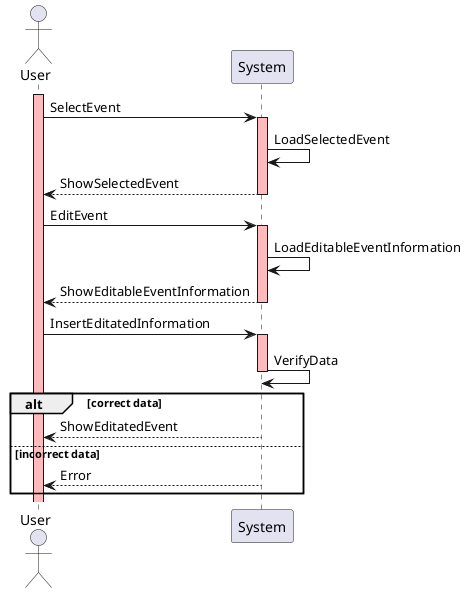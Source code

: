 @startuml

actor User
participant System

activate User #FFBBBB
User -> System: SelectEvent
activate System #FFBBBB
System -> System: LoadSelectedEvent
System --> User: ShowSelectedEvent
deactivate System
User -> System: EditEvent
activate System #FFBBBB
System -> System: LoadEditableEventInformation
System --> User: ShowEditableEventInformation
deactivate System
User -> System: InsertEditatedInformation
activate System #FFBBBB
System -> System: VerifyData
deactivate System

alt correct data
  System --> User: ShowEditatedEvent
else incorrect data
  System --> User: Error
end

@enduml
